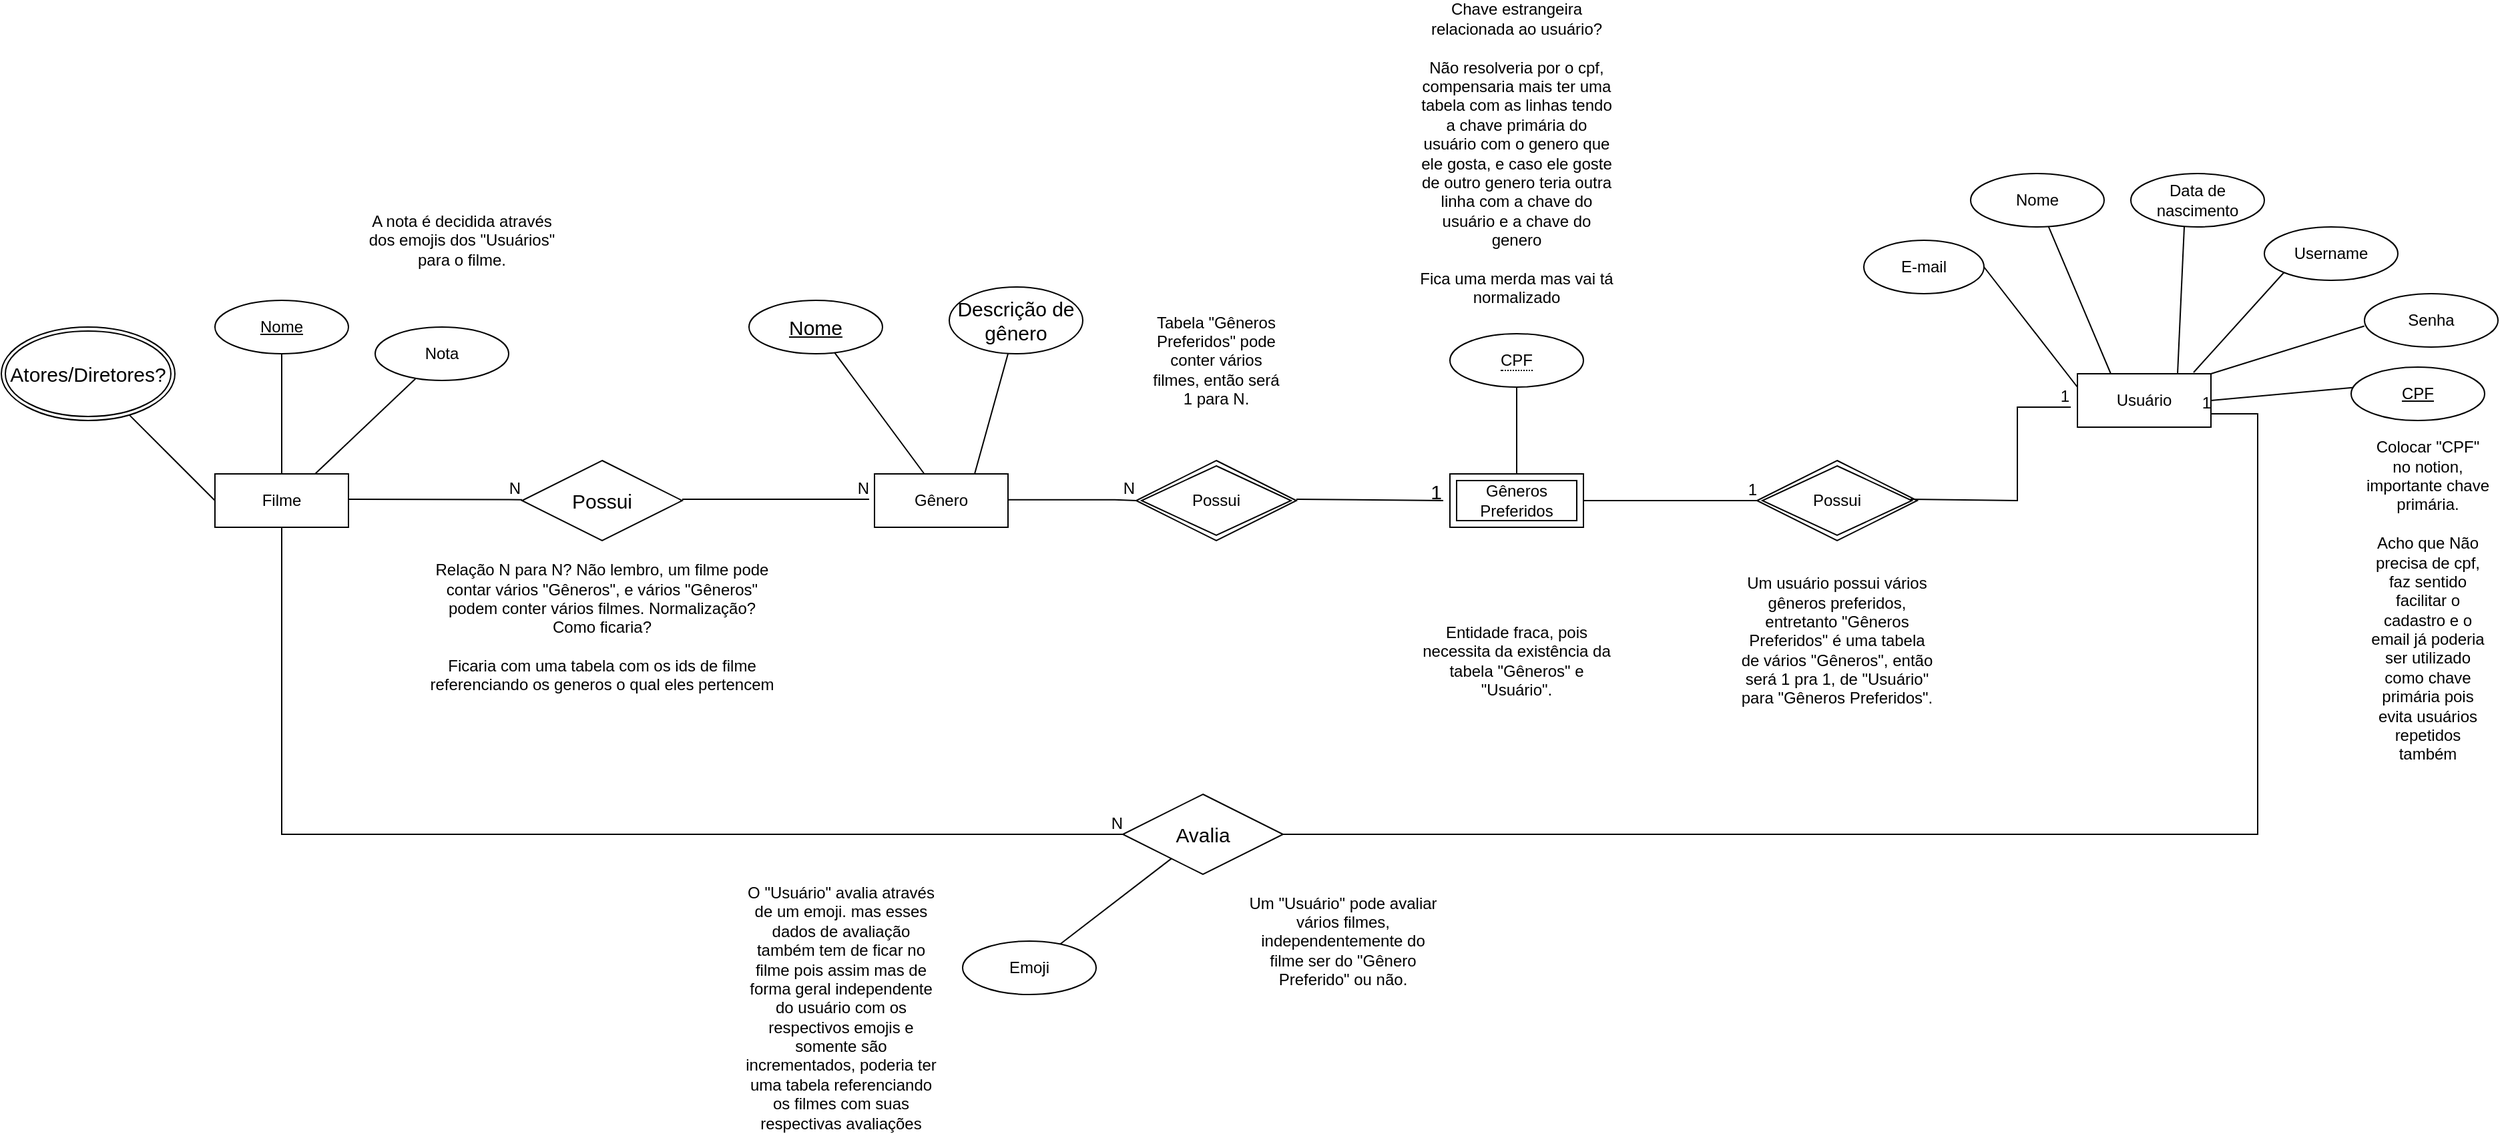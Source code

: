 <mxfile version="13.7.9" type="device"><diagram id="0xa6XQxd06VCzED5pH2x" name="Page-1"><mxGraphModel dx="2169" dy="1760" grid="1" gridSize="10" guides="1" tooltips="1" connect="1" arrows="1" fold="1" page="1" pageScale="1" pageWidth="827" pageHeight="1169" math="0" shadow="0"><root><mxCell id="0"/><mxCell id="1" parent="0"/><mxCell id="W5c56srnWiqUfJg9jJK2-87" value="Filme" style="whiteSpace=wrap;html=1;align=center;" parent="1" vertex="1"><mxGeometry x="-130" y="160" width="100" height="40" as="geometry"/></mxCell><mxCell id="W5c56srnWiqUfJg9jJK2-88" value="Usuário" style="whiteSpace=wrap;html=1;align=center;" parent="1" vertex="1"><mxGeometry x="1265" y="85" width="100" height="40" as="geometry"/></mxCell><mxCell id="W5c56srnWiqUfJg9jJK2-89" value="Gênero" style="whiteSpace=wrap;html=1;align=center;" parent="1" vertex="1"><mxGeometry x="364" y="160" width="100" height="40" as="geometry"/></mxCell><mxCell id="W5c56srnWiqUfJg9jJK2-91" value="Tabela &quot;Gêneros Preferidos&quot; pode conter vários filmes, então será 1 para N." style="text;html=1;strokeColor=none;fillColor=none;align=center;verticalAlign=middle;whiteSpace=wrap;rounded=0;" parent="1" vertex="1"><mxGeometry x="570" y="65" width="100" height="20" as="geometry"/></mxCell><mxCell id="W5c56srnWiqUfJg9jJK2-93" style="edgeStyle=orthogonalEdgeStyle;rounded=0;orthogonalLoop=1;jettySize=auto;html=1;exitX=0.5;exitY=1;exitDx=0;exitDy=0;" parent="1" edge="1"><mxGeometry relative="1" as="geometry"><mxPoint x="80" y="110" as="sourcePoint"/><mxPoint x="80" y="110" as="targetPoint"/></mxGeometry></mxCell><mxCell id="W5c56srnWiqUfJg9jJK2-95" value="Nome" style="ellipse;whiteSpace=wrap;html=1;align=center;" parent="1" vertex="1"><mxGeometry x="1185" y="-65" width="100" height="40" as="geometry"/></mxCell><mxCell id="W5c56srnWiqUfJg9jJK2-96" value="Data de nascimento" style="ellipse;whiteSpace=wrap;html=1;align=center;" parent="1" vertex="1"><mxGeometry x="1305" y="-65" width="100" height="40" as="geometry"/></mxCell><mxCell id="W5c56srnWiqUfJg9jJK2-97" value="Username" style="ellipse;whiteSpace=wrap;html=1;align=center;" parent="1" vertex="1"><mxGeometry x="1405" y="-25" width="100" height="40" as="geometry"/></mxCell><mxCell id="W5c56srnWiqUfJg9jJK2-98" value="E-mail" style="ellipse;whiteSpace=wrap;html=1;align=center;" parent="1" vertex="1"><mxGeometry x="1105" y="-15" width="90" height="40" as="geometry"/></mxCell><mxCell id="W5c56srnWiqUfJg9jJK2-100" value="Senha" style="ellipse;whiteSpace=wrap;html=1;align=center;" parent="1" vertex="1"><mxGeometry x="1480" y="25" width="100" height="40" as="geometry"/></mxCell><mxCell id="W5c56srnWiqUfJg9jJK2-105" style="edgeStyle=orthogonalEdgeStyle;rounded=0;orthogonalLoop=1;jettySize=auto;html=1;exitX=0.5;exitY=1;exitDx=0;exitDy=0;" parent="1" source="W5c56srnWiqUfJg9jJK2-96" target="W5c56srnWiqUfJg9jJK2-96" edge="1"><mxGeometry relative="1" as="geometry"/></mxCell><mxCell id="W5c56srnWiqUfJg9jJK2-106" value="" style="endArrow=none;html=1;rounded=0;exitX=1;exitY=0.5;exitDx=0;exitDy=0;entryX=0;entryY=0.25;entryDx=0;entryDy=0;" parent="1" source="W5c56srnWiqUfJg9jJK2-98" target="W5c56srnWiqUfJg9jJK2-88" edge="1"><mxGeometry relative="1" as="geometry"><mxPoint x="1155" y="65" as="sourcePoint"/><mxPoint x="1315" y="65" as="targetPoint"/></mxGeometry></mxCell><mxCell id="W5c56srnWiqUfJg9jJK2-107" value="" style="endArrow=none;html=1;rounded=0;entryX=0.25;entryY=0;entryDx=0;entryDy=0;" parent="1" source="W5c56srnWiqUfJg9jJK2-95" target="W5c56srnWiqUfJg9jJK2-88" edge="1"><mxGeometry relative="1" as="geometry"><mxPoint x="1185" y="5" as="sourcePoint"/><mxPoint x="1285" y="55" as="targetPoint"/></mxGeometry></mxCell><mxCell id="W5c56srnWiqUfJg9jJK2-109" value="" style="endArrow=none;html=1;rounded=0;exitX=1;exitY=0.5;exitDx=0;exitDy=0;entryX=0.75;entryY=0;entryDx=0;entryDy=0;" parent="1" target="W5c56srnWiqUfJg9jJK2-88" edge="1"><mxGeometry relative="1" as="geometry"><mxPoint x="1345" y="-25" as="sourcePoint"/><mxPoint x="1445" y="25" as="targetPoint"/></mxGeometry></mxCell><mxCell id="W5c56srnWiqUfJg9jJK2-110" value="" style="endArrow=none;html=1;rounded=0;exitX=1;exitY=0.5;exitDx=0;exitDy=0;" parent="1" source="W5c56srnWiqUfJg9jJK2-88" edge="1"><mxGeometry relative="1" as="geometry"><mxPoint x="1395" y="45" as="sourcePoint"/><mxPoint x="1475" y="95" as="targetPoint"/></mxGeometry></mxCell><mxCell id="W5c56srnWiqUfJg9jJK2-111" value="" style="endArrow=none;html=1;rounded=0;exitX=1;exitY=0;exitDx=0;exitDy=0;entryX=0;entryY=1;entryDx=0;entryDy=0;" parent="1" source="W5c56srnWiqUfJg9jJK2-88" edge="1"><mxGeometry relative="1" as="geometry"><mxPoint x="1365" y="35" as="sourcePoint"/><mxPoint x="1479.883" y="49.237" as="targetPoint"/></mxGeometry></mxCell><mxCell id="W5c56srnWiqUfJg9jJK2-112" value="" style="endArrow=none;html=1;rounded=0;entryX=0;entryY=1;entryDx=0;entryDy=0;exitX=0.87;exitY=-0.025;exitDx=0;exitDy=0;exitPerimeter=0;" parent="1" source="W5c56srnWiqUfJg9jJK2-88" target="W5c56srnWiqUfJg9jJK2-97" edge="1"><mxGeometry relative="1" as="geometry"><mxPoint x="1335" y="10" as="sourcePoint"/><mxPoint x="1435" y="60" as="targetPoint"/><Array as="points"/></mxGeometry></mxCell><mxCell id="W5c56srnWiqUfJg9jJK2-116" value="" style="edgeStyle=entityRelationEdgeStyle;fontSize=12;html=1;endArrow=ERoneToMany;startArrow=ERmandOne;targetPerimeterSpacing=0;sketch=0;rounded=0;strokeColor=none;" parent="1" edge="1"><mxGeometry width="100" height="100" relative="1" as="geometry"><mxPoint x="855" y="225" as="sourcePoint"/><mxPoint x="805" y="425" as="targetPoint"/></mxGeometry></mxCell><mxCell id="W5c56srnWiqUfJg9jJK2-118" value="Um usuário possui vários gêneros preferidos, entretanto &quot;Gêneros Preferidos&quot; é uma tabela de vários &quot;Gêneros&quot;, então será 1 pra 1, de &quot;Usuário&quot; para &quot;Gêneros Preferidos&quot;." style="text;html=1;strokeColor=none;fillColor=none;align=center;verticalAlign=middle;whiteSpace=wrap;rounded=0;" parent="1" vertex="1"><mxGeometry x="1010" y="275" width="150" height="20" as="geometry"/></mxCell><mxCell id="W5c56srnWiqUfJg9jJK2-125" value="Nota" style="ellipse;whiteSpace=wrap;html=1;align=center;" parent="1" vertex="1"><mxGeometry x="-10" y="50" width="100" height="40" as="geometry"/></mxCell><mxCell id="W5c56srnWiqUfJg9jJK2-128" value="Nome" style="ellipse;whiteSpace=wrap;html=1;align=center;fontStyle=4;" parent="1" vertex="1"><mxGeometry x="-130" y="30" width="100" height="40" as="geometry"/></mxCell><mxCell id="W5c56srnWiqUfJg9jJK2-129" value="" style="endArrow=none;html=1;rounded=0;strokeColor=#000000;exitX=0.5;exitY=1;exitDx=0;exitDy=0;" parent="1" source="W5c56srnWiqUfJg9jJK2-128" target="W5c56srnWiqUfJg9jJK2-87" edge="1"><mxGeometry relative="1" as="geometry"><mxPoint x="-210" y="120" as="sourcePoint"/><mxPoint x="-50" y="120" as="targetPoint"/></mxGeometry></mxCell><mxCell id="W5c56srnWiqUfJg9jJK2-130" value="" style="endArrow=none;html=1;rounded=0;strokeColor=#000000;entryX=0.75;entryY=0;entryDx=0;entryDy=0;" parent="1" source="W5c56srnWiqUfJg9jJK2-125" target="W5c56srnWiqUfJg9jJK2-87" edge="1"><mxGeometry relative="1" as="geometry"><mxPoint x="-140" y="100" as="sourcePoint"/><mxPoint x="-85.556" y="170" as="targetPoint"/><Array as="points"/></mxGeometry></mxCell><mxCell id="W5c56srnWiqUfJg9jJK2-131" value="CPF" style="ellipse;whiteSpace=wrap;html=1;align=center;fontStyle=4;" parent="1" vertex="1"><mxGeometry x="1470" y="80" width="100" height="40" as="geometry"/></mxCell><mxCell id="W5c56srnWiqUfJg9jJK2-132" value="Emoji" style="ellipse;whiteSpace=wrap;html=1;align=center;" parent="1" vertex="1"><mxGeometry x="430" y="510" width="100" height="40" as="geometry"/></mxCell><mxCell id="W5c56srnWiqUfJg9jJK2-133" value="" style="endArrow=none;html=1;rounded=0;strokeColor=#000000;" parent="1" source="W5c56srnWiqUfJg9jJK2-132" target="W5c56srnWiqUfJg9jJK2-175" edge="1"><mxGeometry relative="1" as="geometry"><mxPoint x="-220" y="250" as="sourcePoint"/><mxPoint x="-60" y="250" as="targetPoint"/></mxGeometry></mxCell><mxCell id="W5c56srnWiqUfJg9jJK2-137" value="Gêneros Preferidos" style="shape=ext;margin=3;double=1;whiteSpace=wrap;html=1;align=center;" parent="1" vertex="1"><mxGeometry x="795" y="160" width="100" height="40" as="geometry"/></mxCell><mxCell id="W5c56srnWiqUfJg9jJK2-138" value="Entidade fraca, pois necessita da existência da tabela &quot;Gêneros&quot; e &quot;Usuário&quot;." style="text;html=1;strokeColor=none;fillColor=none;align=center;verticalAlign=middle;whiteSpace=wrap;rounded=0;" parent="1" vertex="1"><mxGeometry x="770" y="285" width="150" height="30" as="geometry"/></mxCell><mxCell id="W5c56srnWiqUfJg9jJK2-139" style="edgeStyle=orthogonalEdgeStyle;rounded=0;sketch=0;jumpStyle=none;orthogonalLoop=1;jettySize=auto;html=1;exitX=0.5;exitY=1;exitDx=0;exitDy=0;startArrow=ERoneToMany;startFill=0;targetPerimeterSpacing=0;strokeColor=#000000;" parent="1" edge="1"><mxGeometry relative="1" as="geometry"><mxPoint x="1020" y="355" as="sourcePoint"/><mxPoint x="1020" y="355" as="targetPoint"/></mxGeometry></mxCell><mxCell id="W5c56srnWiqUfJg9jJK2-145" value="Possui" style="shape=rhombus;double=1;perimeter=rhombusPerimeter;whiteSpace=wrap;html=1;align=center;" parent="1" vertex="1"><mxGeometry x="1025" y="150" width="120" height="60" as="geometry"/></mxCell><mxCell id="W5c56srnWiqUfJg9jJK2-147" value="&lt;span style=&quot;border-bottom: 1px dotted&quot;&gt;CPF&lt;/span&gt;" style="ellipse;whiteSpace=wrap;html=1;align=center;" parent="1" vertex="1"><mxGeometry x="795" y="55" width="100" height="40" as="geometry"/></mxCell><mxCell id="W5c56srnWiqUfJg9jJK2-148" value="" style="endArrow=none;html=1;rounded=0;strokeColor=#000000;strokeWidth=1;entryX=0.5;entryY=0;entryDx=0;entryDy=0;exitX=0.5;exitY=1;exitDx=0;exitDy=0;" parent="1" source="W5c56srnWiqUfJg9jJK2-147" target="W5c56srnWiqUfJg9jJK2-137" edge="1"><mxGeometry relative="1" as="geometry"><mxPoint x="795" y="90" as="sourcePoint"/><mxPoint x="955" y="90" as="targetPoint"/></mxGeometry></mxCell><mxCell id="W5c56srnWiqUfJg9jJK2-149" value="Chave estrangeira relacionada ao usuário?&lt;br&gt;&lt;br&gt;Não resolveria por o cpf, compensaria mais ter uma tabela com as linhas tendo a chave primária do usuário com o genero que ele gosta, e caso ele goste de outro genero teria outra linha com a chave do usuário e a chave do genero&lt;br&gt;&lt;br&gt;Fica uma merda mas vai tá normalizado" style="text;html=1;strokeColor=none;fillColor=none;align=center;verticalAlign=middle;whiteSpace=wrap;rounded=0;" parent="1" vertex="1"><mxGeometry x="770" y="-95" width="150" height="30" as="geometry"/></mxCell><mxCell id="W5c56srnWiqUfJg9jJK2-150" value="Possui" style="shape=rhombus;double=1;perimeter=rhombusPerimeter;whiteSpace=wrap;html=1;align=center;" parent="1" vertex="1"><mxGeometry x="560" y="150" width="120" height="60" as="geometry"/></mxCell><mxCell id="W5c56srnWiqUfJg9jJK2-151" value="" style="endArrow=none;html=1;rounded=0;strokeColor=#000000;strokeWidth=1;" parent="1" edge="1"><mxGeometry relative="1" as="geometry"><mxPoint x="680" y="179" as="sourcePoint"/><mxPoint x="790" y="180" as="targetPoint"/></mxGeometry></mxCell><mxCell id="W5c56srnWiqUfJg9jJK2-152" value="1" style="resizable=0;html=1;align=right;verticalAlign=bottom;fontSize=15;" parent="W5c56srnWiqUfJg9jJK2-151" connectable="0" vertex="1"><mxGeometry x="1" relative="1" as="geometry"><mxPoint y="5" as="offset"/></mxGeometry></mxCell><mxCell id="W5c56srnWiqUfJg9jJK2-153" value="" style="endArrow=none;html=1;rounded=0;strokeColor=#000000;strokeWidth=1;entryX=0;entryY=0.5;entryDx=0;entryDy=0;" parent="1" target="W5c56srnWiqUfJg9jJK2-150" edge="1"><mxGeometry relative="1" as="geometry"><mxPoint x="464" y="179.33" as="sourcePoint"/><mxPoint x="550" y="179" as="targetPoint"/><Array as="points"><mxPoint x="544" y="179.33"/></Array></mxGeometry></mxCell><mxCell id="W5c56srnWiqUfJg9jJK2-154" value="N" style="resizable=0;html=1;align=right;verticalAlign=bottom;" parent="W5c56srnWiqUfJg9jJK2-153" connectable="0" vertex="1"><mxGeometry x="1" relative="1" as="geometry"/></mxCell><mxCell id="W5c56srnWiqUfJg9jJK2-156" value="" style="endArrow=none;html=1;rounded=0;strokeColor=#000000;strokeWidth=1;entryX=0;entryY=0.5;entryDx=0;entryDy=0;exitX=1;exitY=0.5;exitDx=0;exitDy=0;" parent="1" source="W5c56srnWiqUfJg9jJK2-137" target="W5c56srnWiqUfJg9jJK2-145" edge="1"><mxGeometry relative="1" as="geometry"><mxPoint x="860" y="195" as="sourcePoint"/><mxPoint x="1020" y="195" as="targetPoint"/></mxGeometry></mxCell><mxCell id="W5c56srnWiqUfJg9jJK2-157" value="1" style="resizable=0;html=1;align=right;verticalAlign=bottom;" parent="W5c56srnWiqUfJg9jJK2-156" connectable="0" vertex="1"><mxGeometry x="1" relative="1" as="geometry"/></mxCell><mxCell id="W5c56srnWiqUfJg9jJK2-158" value="" style="endArrow=none;html=1;rounded=0;strokeColor=#000000;strokeWidth=1;" parent="1" edge="1"><mxGeometry relative="1" as="geometry"><mxPoint x="1140" y="179" as="sourcePoint"/><mxPoint x="1260" y="110" as="targetPoint"/><Array as="points"><mxPoint x="1220" y="180"/><mxPoint x="1220" y="110"/></Array></mxGeometry></mxCell><mxCell id="W5c56srnWiqUfJg9jJK2-159" value="1" style="resizable=0;html=1;align=right;verticalAlign=bottom;" parent="W5c56srnWiqUfJg9jJK2-158" connectable="0" vertex="1"><mxGeometry x="1" relative="1" as="geometry"/></mxCell><mxCell id="W5c56srnWiqUfJg9jJK2-160" value="Possui" style="shape=rhombus;perimeter=rhombusPerimeter;whiteSpace=wrap;html=1;align=center;fontSize=15;" parent="1" vertex="1"><mxGeometry x="100" y="150" width="120" height="60" as="geometry"/></mxCell><mxCell id="W5c56srnWiqUfJg9jJK2-161" value="" style="endArrow=none;html=1;rounded=0;strokeColor=#000000;strokeWidth=1;fontSize=15;" parent="1" edge="1"><mxGeometry relative="1" as="geometry"><mxPoint x="220" y="179" as="sourcePoint"/><mxPoint x="360" y="179" as="targetPoint"/></mxGeometry></mxCell><mxCell id="W5c56srnWiqUfJg9jJK2-162" value="N" style="resizable=0;html=1;align=right;verticalAlign=bottom;" parent="W5c56srnWiqUfJg9jJK2-161" connectable="0" vertex="1"><mxGeometry x="1" relative="1" as="geometry"/></mxCell><mxCell id="W5c56srnWiqUfJg9jJK2-163" value="" style="endArrow=none;html=1;rounded=0;strokeColor=#000000;strokeWidth=1;fontSize=15;" parent="1" edge="1"><mxGeometry relative="1" as="geometry"><mxPoint x="-30" y="179" as="sourcePoint"/><mxPoint x="100" y="179.33" as="targetPoint"/></mxGeometry></mxCell><mxCell id="W5c56srnWiqUfJg9jJK2-164" value="N" style="resizable=0;html=1;align=right;verticalAlign=bottom;" parent="W5c56srnWiqUfJg9jJK2-163" connectable="0" vertex="1"><mxGeometry x="1" relative="1" as="geometry"/></mxCell><mxCell id="W5c56srnWiqUfJg9jJK2-165" value="Relação N para N? Não lembro, um filme pode contar vários &quot;Gêneros&quot;, e vários &quot;Gêneros&quot; podem conter vários filmes. Normalização? Como ficaria?&lt;br&gt;&lt;br&gt;Ficaria com uma tabela com os ids de filme referenciando os generos o qual eles pertencem" style="text;html=1;strokeColor=none;fillColor=none;align=center;verticalAlign=middle;whiteSpace=wrap;rounded=0;" parent="1" vertex="1"><mxGeometry x="30" y="265" width="260" height="20" as="geometry"/></mxCell><mxCell id="W5c56srnWiqUfJg9jJK2-168" value="Colocar &quot;CPF&quot; no notion, importante chave primária.&lt;br&gt;&lt;br&gt;Acho que Não precisa de cpf, faz sentido facilitar o cadastro e o email já poderia ser utilizado como chave primária pois evita usuários repetidos também&lt;br&gt;" style="text;html=1;strokeColor=none;fillColor=none;align=center;verticalAlign=middle;whiteSpace=wrap;rounded=0;" parent="1" vertex="1"><mxGeometry x="1480" y="245" width="95" height="20" as="geometry"/></mxCell><mxCell id="W5c56srnWiqUfJg9jJK2-169" value="Nome" style="ellipse;whiteSpace=wrap;html=1;align=center;fontStyle=4;fontSize=15;" parent="1" vertex="1"><mxGeometry x="270" y="30" width="100" height="40" as="geometry"/></mxCell><mxCell id="W5c56srnWiqUfJg9jJK2-170" value="Descrição de gênero" style="ellipse;whiteSpace=wrap;html=1;align=center;fontSize=15;" parent="1" vertex="1"><mxGeometry x="420" y="20" width="100" height="50" as="geometry"/></mxCell><mxCell id="W5c56srnWiqUfJg9jJK2-172" value="" style="endArrow=none;html=1;rounded=0;strokeColor=#000000;strokeWidth=1;fontSize=15;entryX=0.373;entryY=0;entryDx=0;entryDy=0;entryPerimeter=0;" parent="1" source="W5c56srnWiqUfJg9jJK2-169" target="W5c56srnWiqUfJg9jJK2-89" edge="1"><mxGeometry relative="1" as="geometry"><mxPoint x="100" as="sourcePoint"/><mxPoint x="260" as="targetPoint"/></mxGeometry></mxCell><mxCell id="W5c56srnWiqUfJg9jJK2-173" value="" style="endArrow=none;html=1;rounded=0;strokeColor=#000000;strokeWidth=1;fontSize=15;entryX=0.75;entryY=0;entryDx=0;entryDy=0;" parent="1" target="W5c56srnWiqUfJg9jJK2-89" edge="1"><mxGeometry relative="1" as="geometry"><mxPoint x="464.005" y="70.005" as="sourcePoint"/><mxPoint x="531.26" y="160.81" as="targetPoint"/></mxGeometry></mxCell><mxCell id="W5c56srnWiqUfJg9jJK2-175" value="Avalia" style="shape=rhombus;perimeter=rhombusPerimeter;whiteSpace=wrap;html=1;align=center;fontSize=15;" parent="1" vertex="1"><mxGeometry x="550" y="400" width="120" height="60" as="geometry"/></mxCell><mxCell id="W5c56srnWiqUfJg9jJK2-176" value="" style="endArrow=none;html=1;rounded=0;strokeColor=#000000;strokeWidth=1;fontSize=15;exitX=1;exitY=0.5;exitDx=0;exitDy=0;entryX=1;entryY=0.75;entryDx=0;entryDy=0;" parent="1" source="W5c56srnWiqUfJg9jJK2-175" target="W5c56srnWiqUfJg9jJK2-88" edge="1"><mxGeometry relative="1" as="geometry"><mxPoint x="710" y="429.33" as="sourcePoint"/><mxPoint x="1410" y="120" as="targetPoint"/><Array as="points"><mxPoint x="1400" y="430"/><mxPoint x="1400" y="115"/></Array></mxGeometry></mxCell><mxCell id="W5c56srnWiqUfJg9jJK2-177" value="1" style="resizable=0;html=1;align=right;verticalAlign=bottom;" parent="W5c56srnWiqUfJg9jJK2-176" connectable="0" vertex="1"><mxGeometry x="1" relative="1" as="geometry"/></mxCell><mxCell id="W5c56srnWiqUfJg9jJK2-178" value="Um &quot;Usuário&quot; pode avaliar vários filmes, independentemente do filme ser do &quot;Gênero Preferido&quot; ou não." style="text;html=1;strokeColor=none;fillColor=none;align=center;verticalAlign=middle;whiteSpace=wrap;rounded=0;" parent="1" vertex="1"><mxGeometry x="640" y="500" width="150" height="20" as="geometry"/></mxCell><mxCell id="W5c56srnWiqUfJg9jJK2-179" value="" style="endArrow=none;html=1;rounded=0;strokeColor=#000000;strokeWidth=1;fontSize=15;entryX=0;entryY=0.5;entryDx=0;entryDy=0;exitX=0.5;exitY=1;exitDx=0;exitDy=0;" parent="1" source="W5c56srnWiqUfJg9jJK2-87" target="W5c56srnWiqUfJg9jJK2-175" edge="1"><mxGeometry relative="1" as="geometry"><mxPoint x="304" y="429.33" as="sourcePoint"/><mxPoint x="464" y="429.33" as="targetPoint"/><Array as="points"><mxPoint x="-80" y="430"/></Array></mxGeometry></mxCell><mxCell id="W5c56srnWiqUfJg9jJK2-180" value="N" style="resizable=0;html=1;align=right;verticalAlign=bottom;" parent="W5c56srnWiqUfJg9jJK2-179" connectable="0" vertex="1"><mxGeometry x="1" relative="1" as="geometry"/></mxCell><mxCell id="W5c56srnWiqUfJg9jJK2-181" value="O &quot;Usuário&quot; avalia através de um emoji. mas esses dados de avaliação também tem de ficar no filme pois assim mas de forma geral independente do usuário com os respectivos emojis e somente são incrementados, poderia ter uma tabela referenciando os filmes com suas respectivas avaliações" style="text;html=1;strokeColor=none;fillColor=none;align=center;verticalAlign=middle;whiteSpace=wrap;rounded=0;" parent="1" vertex="1"><mxGeometry x="264" y="550" width="150" height="20" as="geometry"/></mxCell><mxCell id="W5c56srnWiqUfJg9jJK2-182" value="A nota é decidida através dos emojis dos &quot;Usuários&quot; para o filme." style="text;html=1;strokeColor=none;fillColor=none;align=center;verticalAlign=middle;whiteSpace=wrap;rounded=0;" parent="1" vertex="1"><mxGeometry x="-20" y="-25" width="150" height="20" as="geometry"/></mxCell><mxCell id="W5c56srnWiqUfJg9jJK2-183" value="Atores/Diretores?" style="ellipse;shape=doubleEllipse;margin=3;whiteSpace=wrap;html=1;align=center;fontSize=15;" parent="1" vertex="1"><mxGeometry x="-290" y="50" width="130" height="70" as="geometry"/></mxCell><mxCell id="W5c56srnWiqUfJg9jJK2-185" value="" style="endArrow=none;html=1;rounded=0;strokeColor=#000000;strokeWidth=1;fontSize=15;entryX=0;entryY=0.5;entryDx=0;entryDy=0;" parent="1" source="W5c56srnWiqUfJg9jJK2-183" target="W5c56srnWiqUfJg9jJK2-87" edge="1"><mxGeometry relative="1" as="geometry"><mxPoint x="-305" y="180" as="sourcePoint"/><mxPoint x="-145" y="180" as="targetPoint"/></mxGeometry></mxCell></root></mxGraphModel></diagram></mxfile>